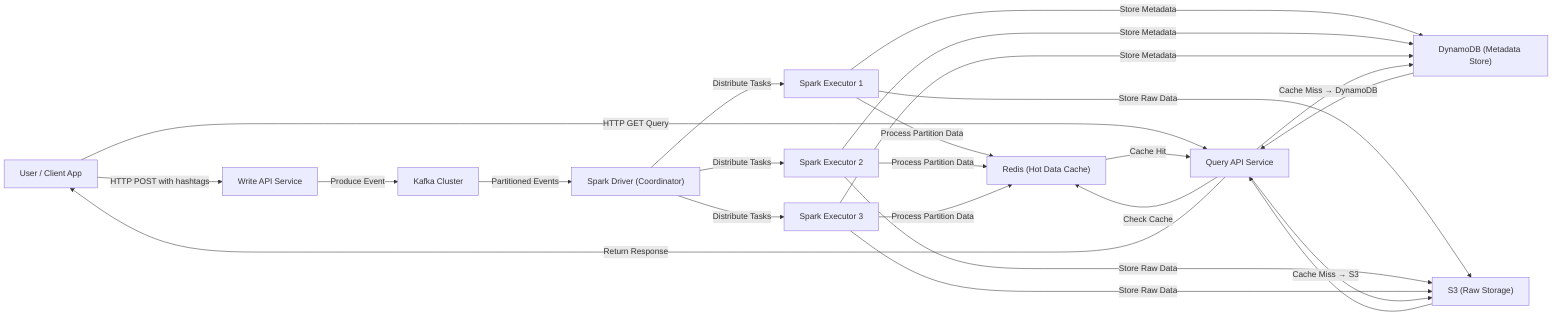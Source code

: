 flowchart LR
    %% ===== Clients =====
    U["User / Client App"] 

    %% ===== Write Flow =====
    U -->|HTTP POST with hashtags| API["Write API Service"]
    API -->|Produce Event| KAFKA[Kafka Cluster]
    KAFKA -->|Partitioned Events| SPARK_DRIVER["Spark Driver (Coordinator)"]
    SPARK_DRIVER -->|Distribute Tasks| EXEC1["Spark Executor 1"]
    SPARK_DRIVER -->|Distribute Tasks| EXEC2["Spark Executor 2"]
    SPARK_DRIVER -->|Distribute Tasks| EXEC3["Spark Executor 3"]

    EXEC1 -->|Process Partition Data| REDIS["Redis (Hot Data Cache)"]
    EXEC1 -->|Store Metadata| DYNAMO["DynamoDB (Metadata Store)"]
    EXEC1 -->|Store Raw Data| S3["S3 (Raw Storage)"]

    EXEC2 -->|Process Partition Data| REDIS
    EXEC2 -->|Store Metadata| DYNAMO
    EXEC2 -->|Store Raw Data| S3

    EXEC3 -->|Process Partition Data| REDIS
    EXEC3 -->|Store Metadata| DYNAMO
    EXEC3 -->|Store Raw Data| S3

    %% ===== Read Flow =====
    U -->|HTTP GET Query| QUERY_SERVICE["Query API Service"]
    QUERY_SERVICE -->|Check Cache| REDIS
    REDIS -->|Cache Hit| QUERY_SERVICE
    QUERY_SERVICE -->|Cache Miss → DynamoDB| DYNAMO
    QUERY_SERVICE -->|Cache Miss → S3| S3
    DYNAMO --> QUERY_SERVICE
    S3 --> QUERY_SERVICE

    QUERY_SERVICE -->|Return Response| U